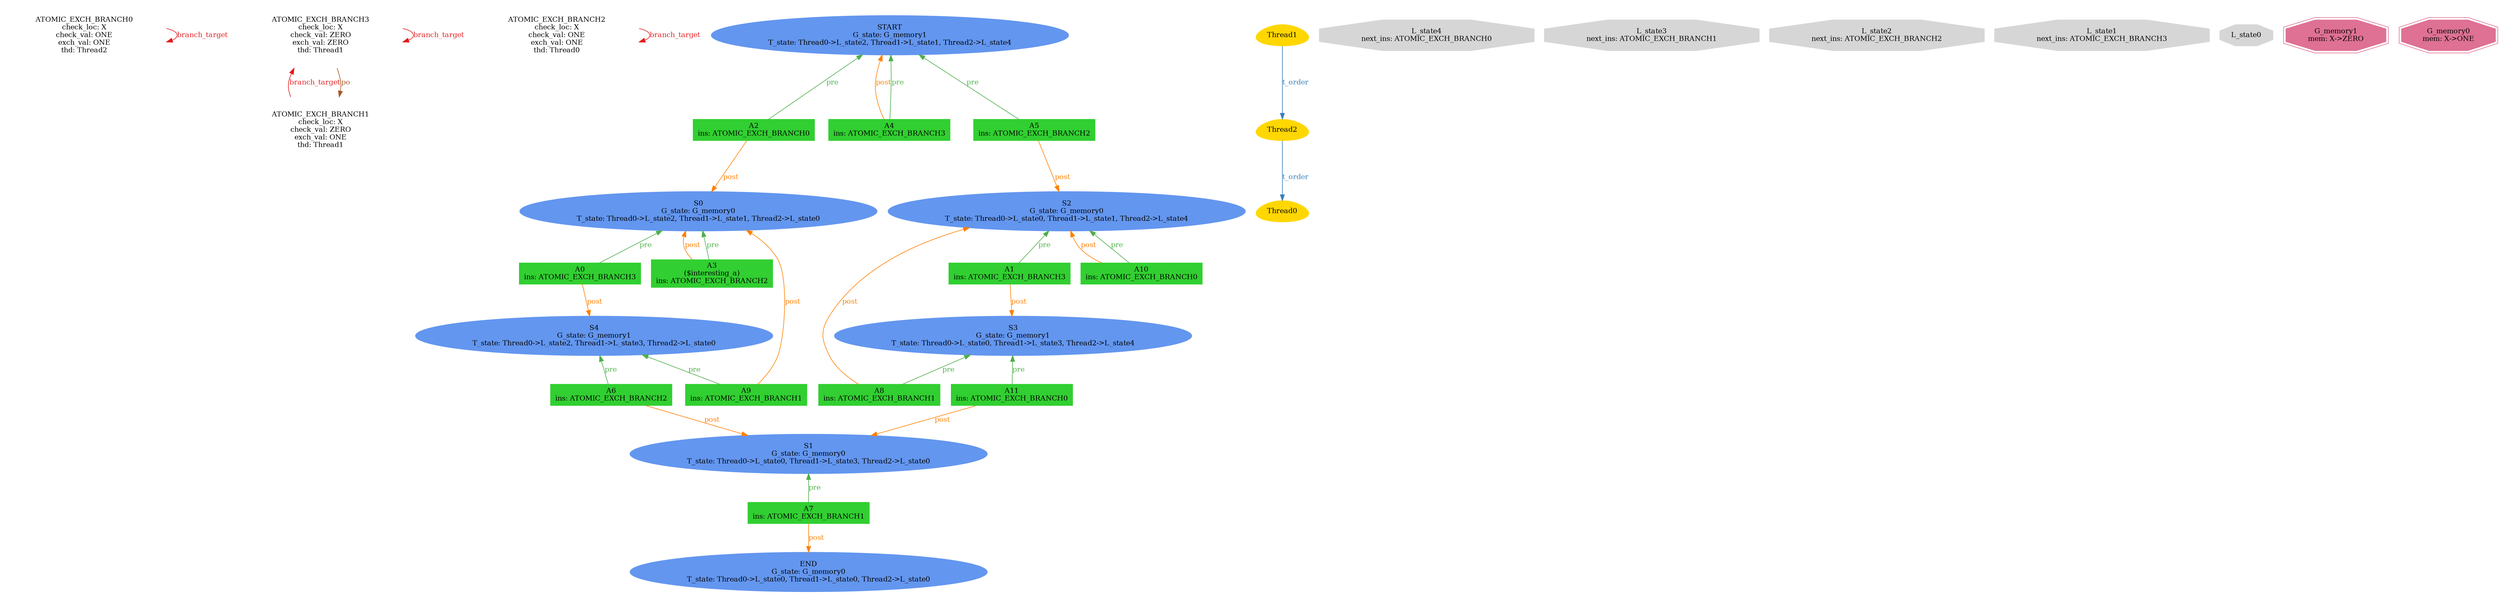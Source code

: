 digraph "graph" {
graph [fontsize=12]
node [fontsize=12]
edge [fontsize=12]
rankdir=TB;
"N16" -> "N16" [uuid = "<ATOMIC_EXCH_BRANCH0, ATOMIC_EXCH_BRANCH0>", color = "#e41a1c", fontcolor = "#e41a1c", style = "solid", label = "branch_target", dir = "forward", weight = "1"]
"N27" -> "N26" [uuid = "<ATOMIC_EXCH_BRANCH1, ATOMIC_EXCH_BRANCH3>", color = "#e41a1c", fontcolor = "#e41a1c", style = "solid", label = "branch_target", dir = "back", weight = "1"]
"N15" -> "N15" [uuid = "<ATOMIC_EXCH_BRANCH2, ATOMIC_EXCH_BRANCH2>", color = "#e41a1c", fontcolor = "#e41a1c", style = "solid", label = "branch_target", dir = "forward", weight = "1"]
"N27" -> "N27" [uuid = "<ATOMIC_EXCH_BRANCH3, ATOMIC_EXCH_BRANCH3>", color = "#e41a1c", fontcolor = "#e41a1c", style = "solid", label = "branch_target", dir = "forward", weight = "1"]
"N27" -> "N26" [uuid = "<ATOMIC_EXCH_BRANCH3, ATOMIC_EXCH_BRANCH1>", color = "#a65628", fontcolor = "#a65628", style = "solid", label = "po", dir = "forward", weight = "1"]
"N20" -> "N19" [uuid = "<A0, S4>", color = "#ff7f00", fontcolor = "#ff7f00", style = "solid", label = "post", dir = "forward", weight = "1"]
"N25" -> "N24" [uuid = "<A1, S3>", color = "#ff7f00", fontcolor = "#ff7f00", style = "solid", label = "post", dir = "forward", weight = "1"]
"N30" -> "N29" [uuid = "<A2, S0>", color = "#ff7f00", fontcolor = "#ff7f00", style = "solid", label = "post", dir = "forward", weight = "1"]
"N29" -> "N21" [uuid = "<A3, S0>", color = "#ff7f00", fontcolor = "#ff7f00", style = "solid", label = "post", dir = "back", weight = "1"]
"N32" -> "N17" [uuid = "<A4, START>", color = "#ff7f00", fontcolor = "#ff7f00", style = "solid", label = "post", dir = "back", weight = "1"]
"N31" -> "N28" [uuid = "<A5, S2>", color = "#ff7f00", fontcolor = "#ff7f00", style = "solid", label = "post", dir = "forward", weight = "1"]
"N14" -> "N12" [uuid = "<A6, S1>", color = "#ff7f00", fontcolor = "#ff7f00", style = "solid", label = "post", dir = "forward", weight = "1"]
"N11" -> "N10" [uuid = "<A7, END>", color = "#ff7f00", fontcolor = "#ff7f00", style = "solid", label = "post", dir = "forward", weight = "1"]
"N28" -> "N23" [uuid = "<A8, S2>", color = "#ff7f00", fontcolor = "#ff7f00", style = "solid", label = "post", dir = "back", weight = "1"]
"N29" -> "N18" [uuid = "<A9, S0>", color = "#ff7f00", fontcolor = "#ff7f00", style = "solid", label = "post", dir = "back", weight = "1"]
"N28" -> "N22" [uuid = "<A10, S2>", color = "#ff7f00", fontcolor = "#ff7f00", style = "solid", label = "post", dir = "back", weight = "1"]
"N13" -> "N12" [uuid = "<A11, S1>", color = "#ff7f00", fontcolor = "#ff7f00", style = "solid", label = "post", dir = "forward", weight = "1"]
"N29" -> "N20" [uuid = "<A0, S0>", color = "#4daf4a", fontcolor = "#4daf4a", style = "solid", label = "pre", dir = "back", weight = "1"]
"N28" -> "N25" [uuid = "<A1, S2>", color = "#4daf4a", fontcolor = "#4daf4a", style = "solid", label = "pre", dir = "back", weight = "1"]
"N32" -> "N30" [uuid = "<A2, START>", color = "#4daf4a", fontcolor = "#4daf4a", style = "solid", label = "pre", dir = "back", weight = "1"]
"N29" -> "N21" [uuid = "<A3, S0>", color = "#4daf4a", fontcolor = "#4daf4a", style = "solid", label = "pre", dir = "back", weight = "1"]
"N32" -> "N17" [uuid = "<A4, START>", color = "#4daf4a", fontcolor = "#4daf4a", style = "solid", label = "pre", dir = "back", weight = "1"]
"N32" -> "N31" [uuid = "<A5, START>", color = "#4daf4a", fontcolor = "#4daf4a", style = "solid", label = "pre", dir = "back", weight = "1"]
"N19" -> "N14" [uuid = "<A6, S4>", color = "#4daf4a", fontcolor = "#4daf4a", style = "solid", label = "pre", dir = "back", weight = "1"]
"N12" -> "N11" [uuid = "<A7, S1>", color = "#4daf4a", fontcolor = "#4daf4a", style = "solid", label = "pre", dir = "back", weight = "1"]
"N24" -> "N23" [uuid = "<A8, S3>", color = "#4daf4a", fontcolor = "#4daf4a", style = "solid", label = "pre", dir = "back", weight = "1"]
"N19" -> "N18" [uuid = "<A9, S4>", color = "#4daf4a", fontcolor = "#4daf4a", style = "solid", label = "pre", dir = "back", weight = "1"]
"N28" -> "N22" [uuid = "<A10, S2>", color = "#4daf4a", fontcolor = "#4daf4a", style = "solid", label = "pre", dir = "back", weight = "1"]
"N24" -> "N13" [uuid = "<A11, S3>", color = "#4daf4a", fontcolor = "#4daf4a", style = "solid", label = "pre", dir = "back", weight = "1"]
"N9" -> "N8" [uuid = "<Thread1, Thread2>", color = "#377eb8", fontcolor = "#377eb8", style = "solid", label = "t_order", dir = "forward", weight = "1"]
"N8" -> "N7" [uuid = "<Thread2, Thread0>", color = "#377eb8", fontcolor = "#377eb8", style = "solid", label = "t_order", dir = "forward", weight = "1"]
"N0" [uuid="L_state4", label="L_state4\nnext_ins: ATOMIC_EXCH_BRANCH0", color="#d6d6d6", fontcolor = "#000000", shape = "octagon", style = "filled, solid"]
"N1" [uuid="L_state3", label="L_state3\nnext_ins: ATOMIC_EXCH_BRANCH1", color="#d6d6d6", fontcolor = "#000000", shape = "octagon", style = "filled, solid"]
"N2" [uuid="L_state2", label="L_state2\nnext_ins: ATOMIC_EXCH_BRANCH2", color="#d6d6d6", fontcolor = "#000000", shape = "octagon", style = "filled, solid"]
"N3" [uuid="L_state1", label="L_state1\nnext_ins: ATOMIC_EXCH_BRANCH3", color="#d6d6d6", fontcolor = "#000000", shape = "octagon", style = "filled, solid"]
"N4" [uuid="L_state0", label="L_state0", color="#d6d6d6", fontcolor = "#000000", shape = "octagon", style = "filled, solid"]
"N5" [uuid="G_memory1", label="G_memory1\nmem: X->ZERO", color="#de7194", fontcolor = "#000000", shape = "doubleoctagon", style = "filled, solid"]
"N6" [uuid="G_memory0", label="G_memory0\nmem: X->ONE", color="#de7194", fontcolor = "#000000", shape = "doubleoctagon", style = "filled, solid"]
"N7" [uuid="Thread0", label="Thread0", color="#ffd700", fontcolor = "#000000", shape = "egg", style = "filled, solid"]
"N8" [uuid="Thread2", label="Thread2", color="#ffd700", fontcolor = "#000000", shape = "egg", style = "filled, solid"]
"N9" [uuid="Thread1", label="Thread1", color="#ffd700", fontcolor = "#000000", shape = "egg", style = "filled, solid"]
"N10" [uuid="END", label="END\nG_state: G_memory0\nT_state: Thread0->L_state0, Thread1->L_state0, Thread2->L_state0", color="#6396ef", fontcolor = "#000000", shape = "ellipse", style = "filled, solid"]
"N11" [uuid="A7", label="A7\nins: ATOMIC_EXCH_BRANCH1", color="#31cf31", fontcolor = "#000000", shape = "box", style = "filled, solid"]
"N12" [uuid="S1", label="S1\nG_state: G_memory0\nT_state: Thread0->L_state0, Thread1->L_state3, Thread2->L_state0", color="#6396ef", fontcolor = "#000000", shape = "ellipse", style = "filled, solid"]
"N13" [uuid="A11", label="A11\nins: ATOMIC_EXCH_BRANCH0", color="#31cf31", fontcolor = "#000000", shape = "box", style = "filled, solid"]
"N14" [uuid="A6", label="A6\nins: ATOMIC_EXCH_BRANCH2", color="#31cf31", fontcolor = "#000000", shape = "box", style = "filled, solid"]
"N15" [uuid="ATOMIC_EXCH_BRANCH2", label="ATOMIC_EXCH_BRANCH2\ncheck_loc: X\ncheck_val: ONE\nexch_val: ONE\nthd: Thread0", color="#ffffff", fontcolor = "#000000", shape = "octagon", style = "filled, solid"]
"N16" [uuid="ATOMIC_EXCH_BRANCH0", label="ATOMIC_EXCH_BRANCH0\ncheck_loc: X\ncheck_val: ONE\nexch_val: ONE\nthd: Thread2", color="#ffffff", fontcolor = "#000000", shape = "octagon", style = "filled, solid"]
"N17" [uuid="A4", label="A4\nins: ATOMIC_EXCH_BRANCH3", color="#31cf31", fontcolor = "#000000", shape = "box", style = "filled, solid"]
"N18" [uuid="A9", label="A9\nins: ATOMIC_EXCH_BRANCH1", color="#31cf31", fontcolor = "#000000", shape = "box", style = "filled, solid"]
"N19" [uuid="S4", label="S4\nG_state: G_memory1\nT_state: Thread0->L_state2, Thread1->L_state3, Thread2->L_state0", color="#6396ef", fontcolor = "#000000", shape = "ellipse", style = "filled, solid"]
"N20" [uuid="A0", label="A0\nins: ATOMIC_EXCH_BRANCH3", color="#31cf31", fontcolor = "#000000", shape = "box", style = "filled, solid"]
"N21" [uuid="A3", label="A3\n($interesting_a)\nins: ATOMIC_EXCH_BRANCH2", color="#31cf31", fontcolor = "#000000", shape = "box", style = "filled, solid"]
"N22" [uuid="A10", label="A10\nins: ATOMIC_EXCH_BRANCH0", color="#31cf31", fontcolor = "#000000", shape = "box", style = "filled, solid"]
"N23" [uuid="A8", label="A8\nins: ATOMIC_EXCH_BRANCH1", color="#31cf31", fontcolor = "#000000", shape = "box", style = "filled, solid"]
"N24" [uuid="S3", label="S3\nG_state: G_memory1\nT_state: Thread0->L_state0, Thread1->L_state3, Thread2->L_state4", color="#6396ef", fontcolor = "#000000", shape = "ellipse", style = "filled, solid"]
"N25" [uuid="A1", label="A1\nins: ATOMIC_EXCH_BRANCH3", color="#31cf31", fontcolor = "#000000", shape = "box", style = "filled, solid"]
"N26" [uuid="ATOMIC_EXCH_BRANCH1", label="ATOMIC_EXCH_BRANCH1\ncheck_loc: X\ncheck_val: ZERO\nexch_val: ONE\nthd: Thread1", color="#ffffff", fontcolor = "#000000", shape = "octagon", style = "filled, solid"]
"N27" [uuid="ATOMIC_EXCH_BRANCH3", label="ATOMIC_EXCH_BRANCH3\ncheck_loc: X\ncheck_val: ZERO\nexch_val: ZERO\nthd: Thread1", color="#ffffff", fontcolor = "#000000", shape = "octagon", style = "filled, solid"]
"N28" [uuid="S2", label="S2\nG_state: G_memory0\nT_state: Thread0->L_state0, Thread1->L_state1, Thread2->L_state4", color="#6396ef", fontcolor = "#000000", shape = "ellipse", style = "filled, solid"]
"N29" [uuid="S0", label="S0\nG_state: G_memory0\nT_state: Thread0->L_state2, Thread1->L_state1, Thread2->L_state0", color="#6396ef", fontcolor = "#000000", shape = "ellipse", style = "filled, solid"]
"N30" [uuid="A2", label="A2\nins: ATOMIC_EXCH_BRANCH0", color="#31cf31", fontcolor = "#000000", shape = "box", style = "filled, solid"]
"N31" [uuid="A5", label="A5\nins: ATOMIC_EXCH_BRANCH2", color="#31cf31", fontcolor = "#000000", shape = "box", style = "filled, solid"]
"N32" [uuid="START", label="START\nG_state: G_memory1\nT_state: Thread0->L_state2, Thread1->L_state1, Thread2->L_state4", color="#6396ef", fontcolor = "#000000", shape = "ellipse", style = "filled, solid"]
}
